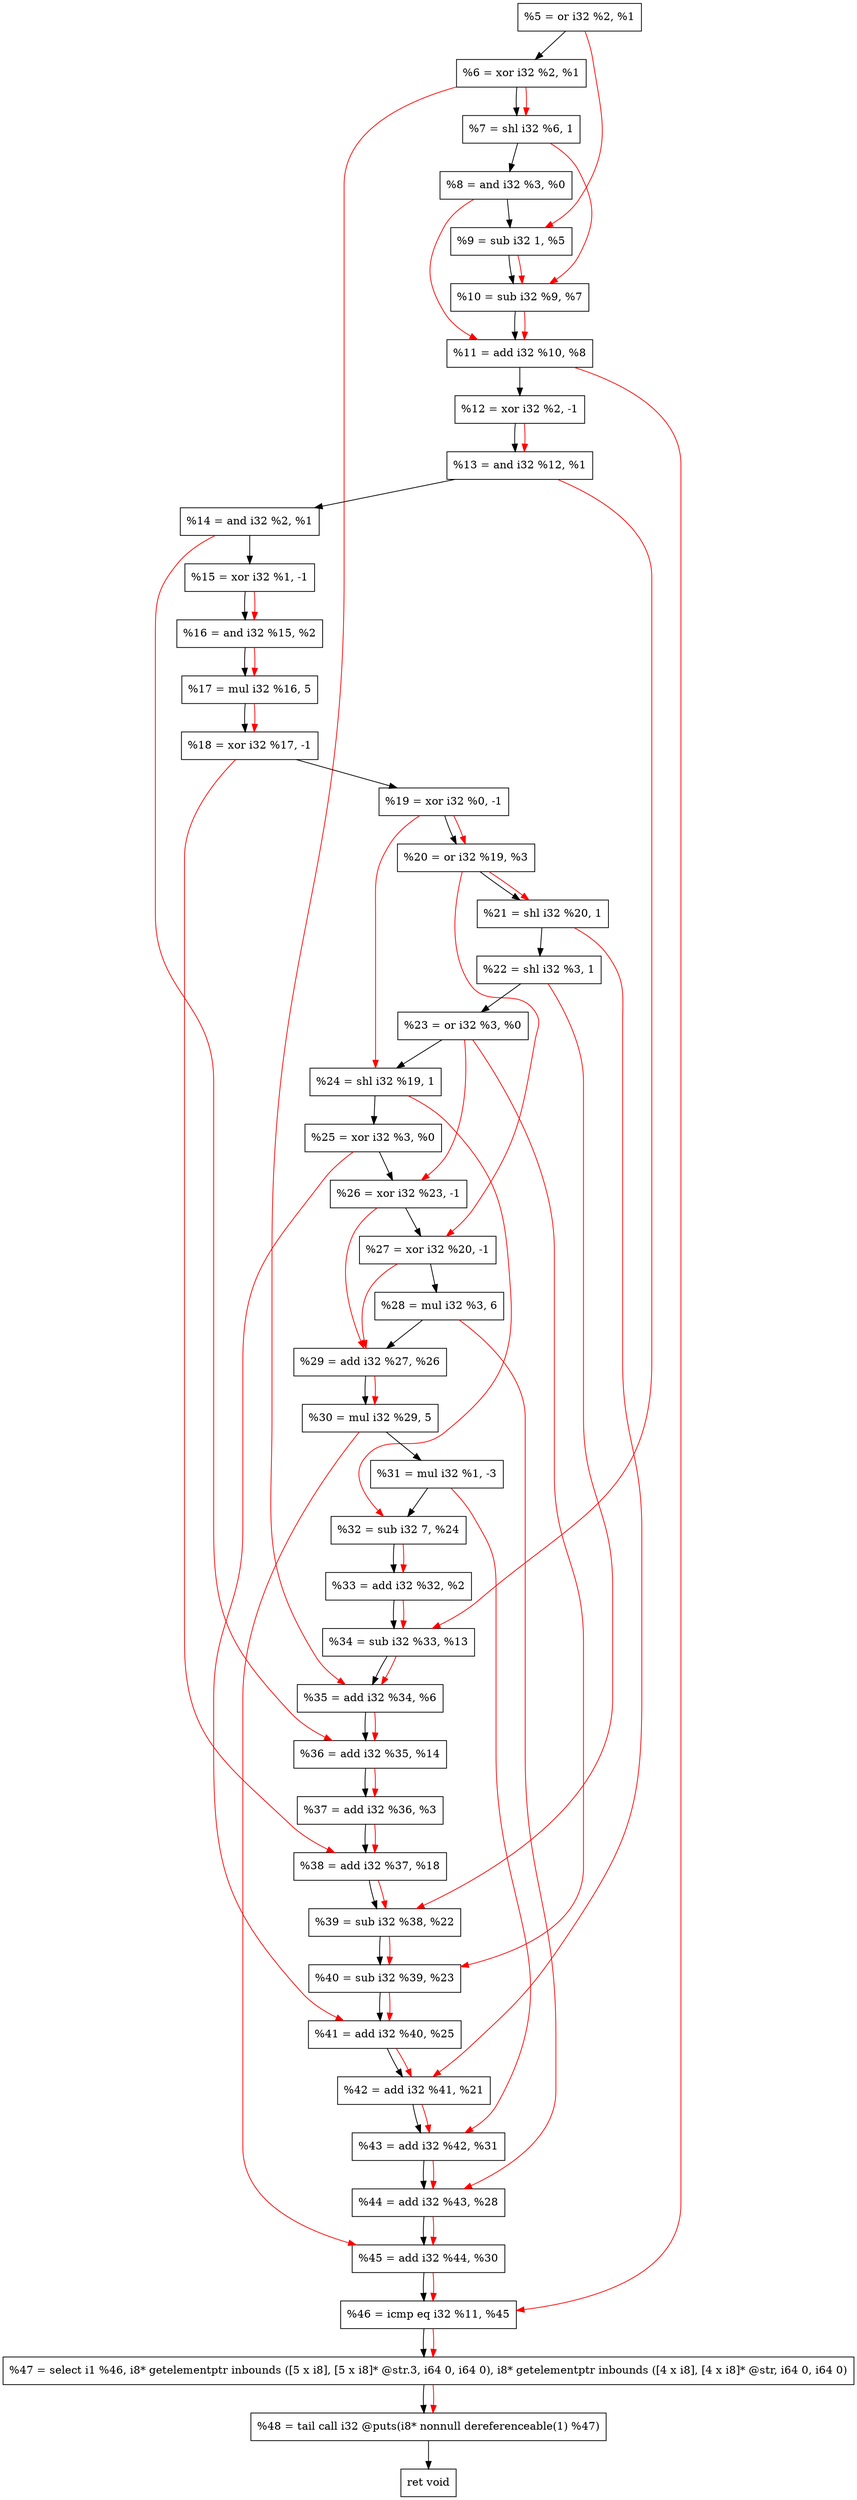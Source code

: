 digraph "DFG for'crackme' function" {
	Node0x130bb70[shape=record, label="  %5 = or i32 %2, %1"];
	Node0x130bbe0[shape=record, label="  %6 = xor i32 %2, %1"];
	Node0x130c260[shape=record, label="  %7 = shl i32 %6, 1"];
	Node0x130c2d0[shape=record, label="  %8 = and i32 %3, %0"];
	Node0x130c340[shape=record, label="  %9 = sub i32 1, %5"];
	Node0x130c3b0[shape=record, label="  %10 = sub i32 %9, %7"];
	Node0x130c420[shape=record, label="  %11 = add i32 %10, %8"];
	Node0x130c4c0[shape=record, label="  %12 = xor i32 %2, -1"];
	Node0x130c530[shape=record, label="  %13 = and i32 %12, %1"];
	Node0x130c5a0[shape=record, label="  %14 = and i32 %2, %1"];
	Node0x130c610[shape=record, label="  %15 = xor i32 %1, -1"];
	Node0x130c680[shape=record, label="  %16 = and i32 %15, %2"];
	Node0x130c720[shape=record, label="  %17 = mul i32 %16, 5"];
	Node0x130c790[shape=record, label="  %18 = xor i32 %17, -1"];
	Node0x130c800[shape=record, label="  %19 = xor i32 %0, -1"];
	Node0x130c870[shape=record, label="  %20 = or i32 %19, %3"];
	Node0x130c8e0[shape=record, label="  %21 = shl i32 %20, 1"];
	Node0x130c950[shape=record, label="  %22 = shl i32 %3, 1"];
	Node0x130c9c0[shape=record, label="  %23 = or i32 %3, %0"];
	Node0x130ca30[shape=record, label="  %24 = shl i32 %19, 1"];
	Node0x130caa0[shape=record, label="  %25 = xor i32 %3, %0"];
	Node0x130cb10[shape=record, label="  %26 = xor i32 %23, -1"];
	Node0x130cb80[shape=record, label="  %27 = xor i32 %20, -1"];
	Node0x130cc20[shape=record, label="  %28 = mul i32 %3, 6"];
	Node0x130cc90[shape=record, label="  %29 = add i32 %27, %26"];
	Node0x130cd00[shape=record, label="  %30 = mul i32 %29, 5"];
	Node0x130cda0[shape=record, label="  %31 = mul i32 %1, -3"];
	Node0x130ce40[shape=record, label="  %32 = sub i32 7, %24"];
	Node0x130d0c0[shape=record, label="  %33 = add i32 %32, %2"];
	Node0x130d130[shape=record, label="  %34 = sub i32 %33, %13"];
	Node0x130d1a0[shape=record, label="  %35 = add i32 %34, %6"];
	Node0x130d210[shape=record, label="  %36 = add i32 %35, %14"];
	Node0x130d280[shape=record, label="  %37 = add i32 %36, %3"];
	Node0x130d2f0[shape=record, label="  %38 = add i32 %37, %18"];
	Node0x130d360[shape=record, label="  %39 = sub i32 %38, %22"];
	Node0x130d3d0[shape=record, label="  %40 = sub i32 %39, %23"];
	Node0x130d440[shape=record, label="  %41 = add i32 %40, %25"];
	Node0x130d4b0[shape=record, label="  %42 = add i32 %41, %21"];
	Node0x130d520[shape=record, label="  %43 = add i32 %42, %31"];
	Node0x130d590[shape=record, label="  %44 = add i32 %43, %28"];
	Node0x130d600[shape=record, label="  %45 = add i32 %44, %30"];
	Node0x130d670[shape=record, label="  %46 = icmp eq i32 %11, %45"];
	Node0x12ac268[shape=record, label="  %47 = select i1 %46, i8* getelementptr inbounds ([5 x i8], [5 x i8]* @str.3, i64 0, i64 0), i8* getelementptr inbounds ([4 x i8], [4 x i8]* @str, i64 0, i64 0)"];
	Node0x130db10[shape=record, label="  %48 = tail call i32 @puts(i8* nonnull dereferenceable(1) %47)"];
	Node0x130db60[shape=record, label="  ret void"];
	Node0x130bb70 -> Node0x130bbe0;
	Node0x130bbe0 -> Node0x130c260;
	Node0x130c260 -> Node0x130c2d0;
	Node0x130c2d0 -> Node0x130c340;
	Node0x130c340 -> Node0x130c3b0;
	Node0x130c3b0 -> Node0x130c420;
	Node0x130c420 -> Node0x130c4c0;
	Node0x130c4c0 -> Node0x130c530;
	Node0x130c530 -> Node0x130c5a0;
	Node0x130c5a0 -> Node0x130c610;
	Node0x130c610 -> Node0x130c680;
	Node0x130c680 -> Node0x130c720;
	Node0x130c720 -> Node0x130c790;
	Node0x130c790 -> Node0x130c800;
	Node0x130c800 -> Node0x130c870;
	Node0x130c870 -> Node0x130c8e0;
	Node0x130c8e0 -> Node0x130c950;
	Node0x130c950 -> Node0x130c9c0;
	Node0x130c9c0 -> Node0x130ca30;
	Node0x130ca30 -> Node0x130caa0;
	Node0x130caa0 -> Node0x130cb10;
	Node0x130cb10 -> Node0x130cb80;
	Node0x130cb80 -> Node0x130cc20;
	Node0x130cc20 -> Node0x130cc90;
	Node0x130cc90 -> Node0x130cd00;
	Node0x130cd00 -> Node0x130cda0;
	Node0x130cda0 -> Node0x130ce40;
	Node0x130ce40 -> Node0x130d0c0;
	Node0x130d0c0 -> Node0x130d130;
	Node0x130d130 -> Node0x130d1a0;
	Node0x130d1a0 -> Node0x130d210;
	Node0x130d210 -> Node0x130d280;
	Node0x130d280 -> Node0x130d2f0;
	Node0x130d2f0 -> Node0x130d360;
	Node0x130d360 -> Node0x130d3d0;
	Node0x130d3d0 -> Node0x130d440;
	Node0x130d440 -> Node0x130d4b0;
	Node0x130d4b0 -> Node0x130d520;
	Node0x130d520 -> Node0x130d590;
	Node0x130d590 -> Node0x130d600;
	Node0x130d600 -> Node0x130d670;
	Node0x130d670 -> Node0x12ac268;
	Node0x12ac268 -> Node0x130db10;
	Node0x130db10 -> Node0x130db60;
edge [color=red]
	Node0x130bbe0 -> Node0x130c260;
	Node0x130bb70 -> Node0x130c340;
	Node0x130c340 -> Node0x130c3b0;
	Node0x130c260 -> Node0x130c3b0;
	Node0x130c3b0 -> Node0x130c420;
	Node0x130c2d0 -> Node0x130c420;
	Node0x130c4c0 -> Node0x130c530;
	Node0x130c610 -> Node0x130c680;
	Node0x130c680 -> Node0x130c720;
	Node0x130c720 -> Node0x130c790;
	Node0x130c800 -> Node0x130c870;
	Node0x130c870 -> Node0x130c8e0;
	Node0x130c800 -> Node0x130ca30;
	Node0x130c9c0 -> Node0x130cb10;
	Node0x130c870 -> Node0x130cb80;
	Node0x130cb80 -> Node0x130cc90;
	Node0x130cb10 -> Node0x130cc90;
	Node0x130cc90 -> Node0x130cd00;
	Node0x130ca30 -> Node0x130ce40;
	Node0x130ce40 -> Node0x130d0c0;
	Node0x130d0c0 -> Node0x130d130;
	Node0x130c530 -> Node0x130d130;
	Node0x130d130 -> Node0x130d1a0;
	Node0x130bbe0 -> Node0x130d1a0;
	Node0x130d1a0 -> Node0x130d210;
	Node0x130c5a0 -> Node0x130d210;
	Node0x130d210 -> Node0x130d280;
	Node0x130d280 -> Node0x130d2f0;
	Node0x130c790 -> Node0x130d2f0;
	Node0x130d2f0 -> Node0x130d360;
	Node0x130c950 -> Node0x130d360;
	Node0x130d360 -> Node0x130d3d0;
	Node0x130c9c0 -> Node0x130d3d0;
	Node0x130d3d0 -> Node0x130d440;
	Node0x130caa0 -> Node0x130d440;
	Node0x130d440 -> Node0x130d4b0;
	Node0x130c8e0 -> Node0x130d4b0;
	Node0x130d4b0 -> Node0x130d520;
	Node0x130cda0 -> Node0x130d520;
	Node0x130d520 -> Node0x130d590;
	Node0x130cc20 -> Node0x130d590;
	Node0x130d590 -> Node0x130d600;
	Node0x130cd00 -> Node0x130d600;
	Node0x130c420 -> Node0x130d670;
	Node0x130d600 -> Node0x130d670;
	Node0x130d670 -> Node0x12ac268;
	Node0x12ac268 -> Node0x130db10;
}
